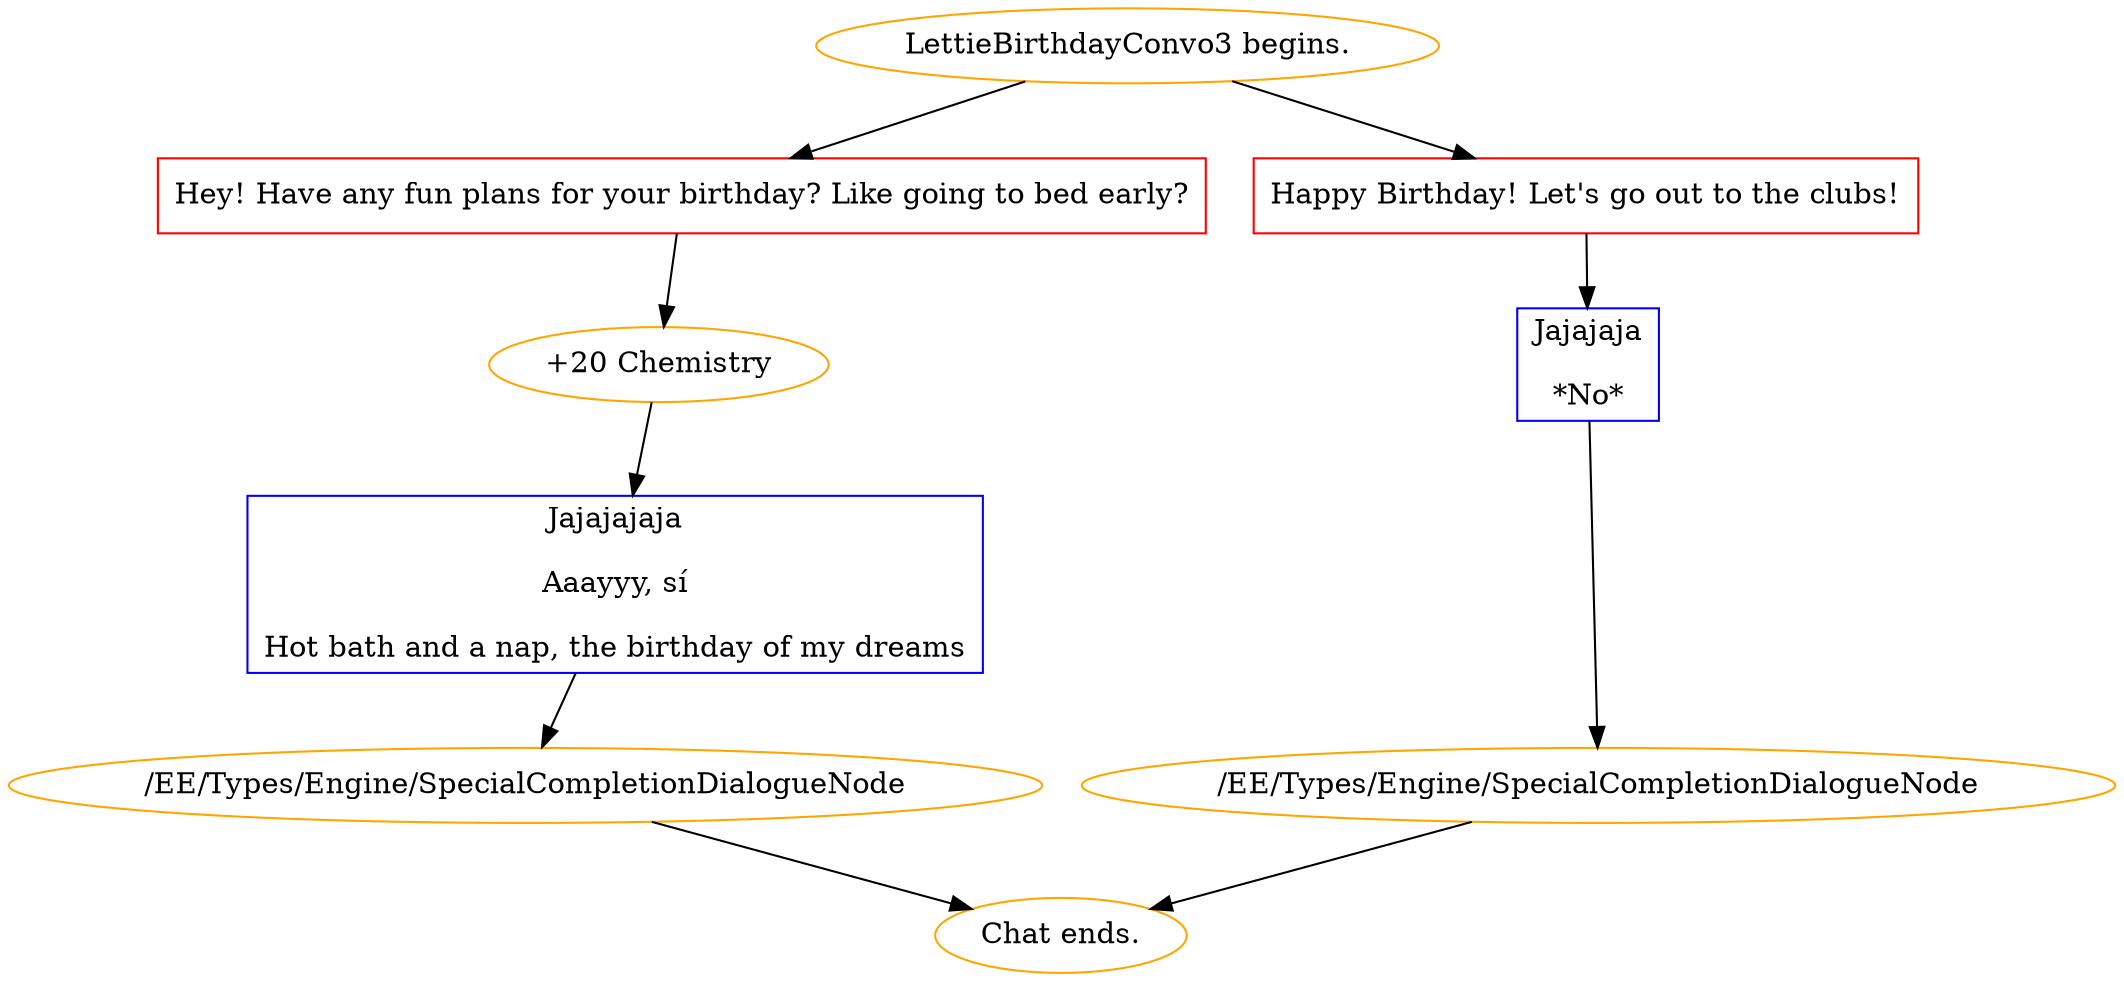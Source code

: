 digraph {
	"LettieBirthdayConvo3 begins." [color=orange];
		"LettieBirthdayConvo3 begins." -> 2503;
		"LettieBirthdayConvo3 begins." -> 2512;
	2503 [label="Hey! Have any fun plans for your birthday? Like going to bed early?",shape=box,color=red];
		2503 -> 2508;
	2512 [label="Happy Birthday! Let's go out to the clubs!",shape=box,color=red];
		2512 -> 2504;
	2508 [label="+20 Chemistry",color=orange];
		2508 -> 2509;
	2504 [label="Jajajaja
*No*",shape=box,color=blue];
		2504 -> 190;
	2509 [label="Jajajajaja
Aaayyy, sí
Hot bath and a nap, the birthday of my dreams",shape=box,color=blue];
		2509 -> 191;
	190 [label="/EE/Types/Engine/SpecialCompletionDialogueNode",color=orange];
		190 -> "Chat ends.";
	191 [label="/EE/Types/Engine/SpecialCompletionDialogueNode",color=orange];
		191 -> "Chat ends.";
	"Chat ends." [color=orange];
}